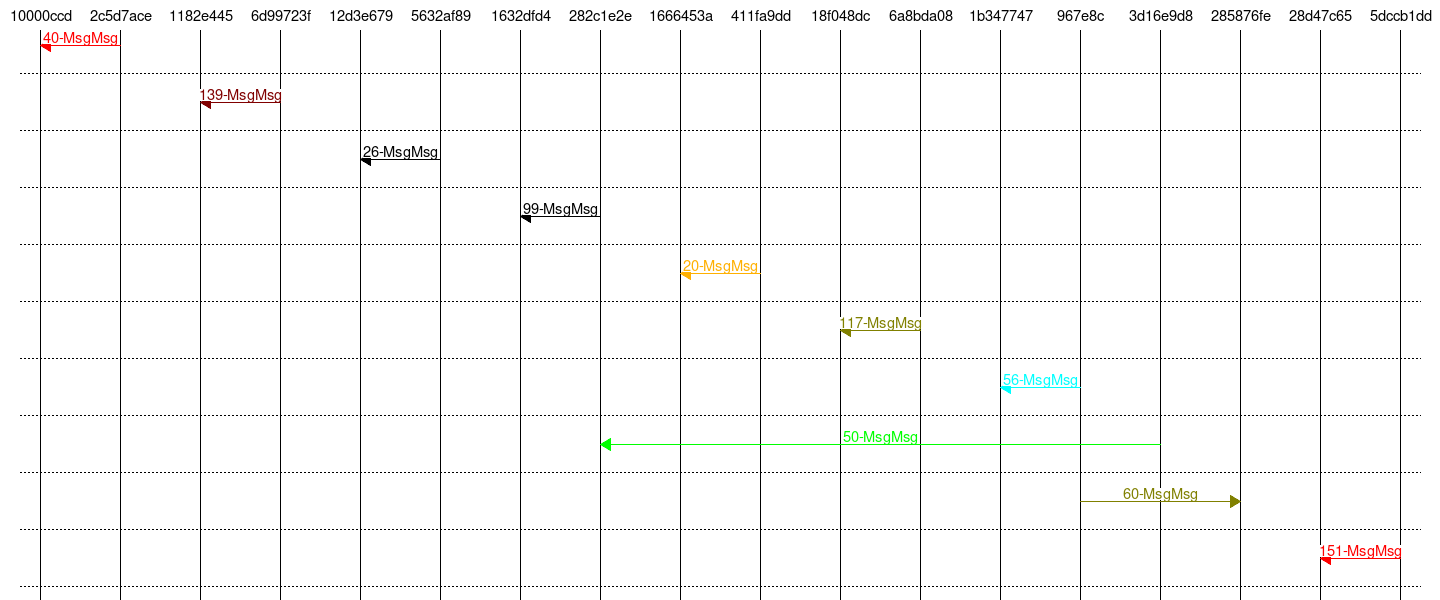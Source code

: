 msc { 
10000ccd,2c5d7ace,1182e445,6d99723f,12d3e679,5632af89,1632dfd4,282c1e2e,1666453a,411fa9dd,18f048dc,6a8bda08,1b347747,967e8c,3d16e9d8,285876fe,28d47c65,5dccb1dd;

2c5d7ace=>10000ccd [label="40-MsgMsg", textcolor="red", linecolor="red"];
---;
6d99723f=>1182e445 [label="139-MsgMsg", textcolor="maroon", linecolor="maroon"];
---;
5632af89=>12d3e679 [label="26-MsgMsg", textcolor="black", linecolor="black"];
---;
282c1e2e=>1632dfd4 [label="99-MsgMsg", textcolor="black", linecolor="black"];
---;
411fa9dd=>1666453a [label="20-MsgMsg", textcolor="orange", linecolor="orange"];
---;
6a8bda08=>18f048dc [label="117-MsgMsg", textcolor="olive", linecolor="olive"];
---;
967e8c=>1b347747 [label="56-MsgMsg", textcolor="aqua", linecolor="aqua"];
---;
3d16e9d8=>282c1e2e [label="50-MsgMsg", textcolor="green", linecolor="green"];
---;
967e8c=>285876fe [label="60-MsgMsg", textcolor="olive", linecolor="olive"];
---;
5dccb1dd=>28d47c65 [label="151-MsgMsg", textcolor="red", linecolor="red"];
---;
}
